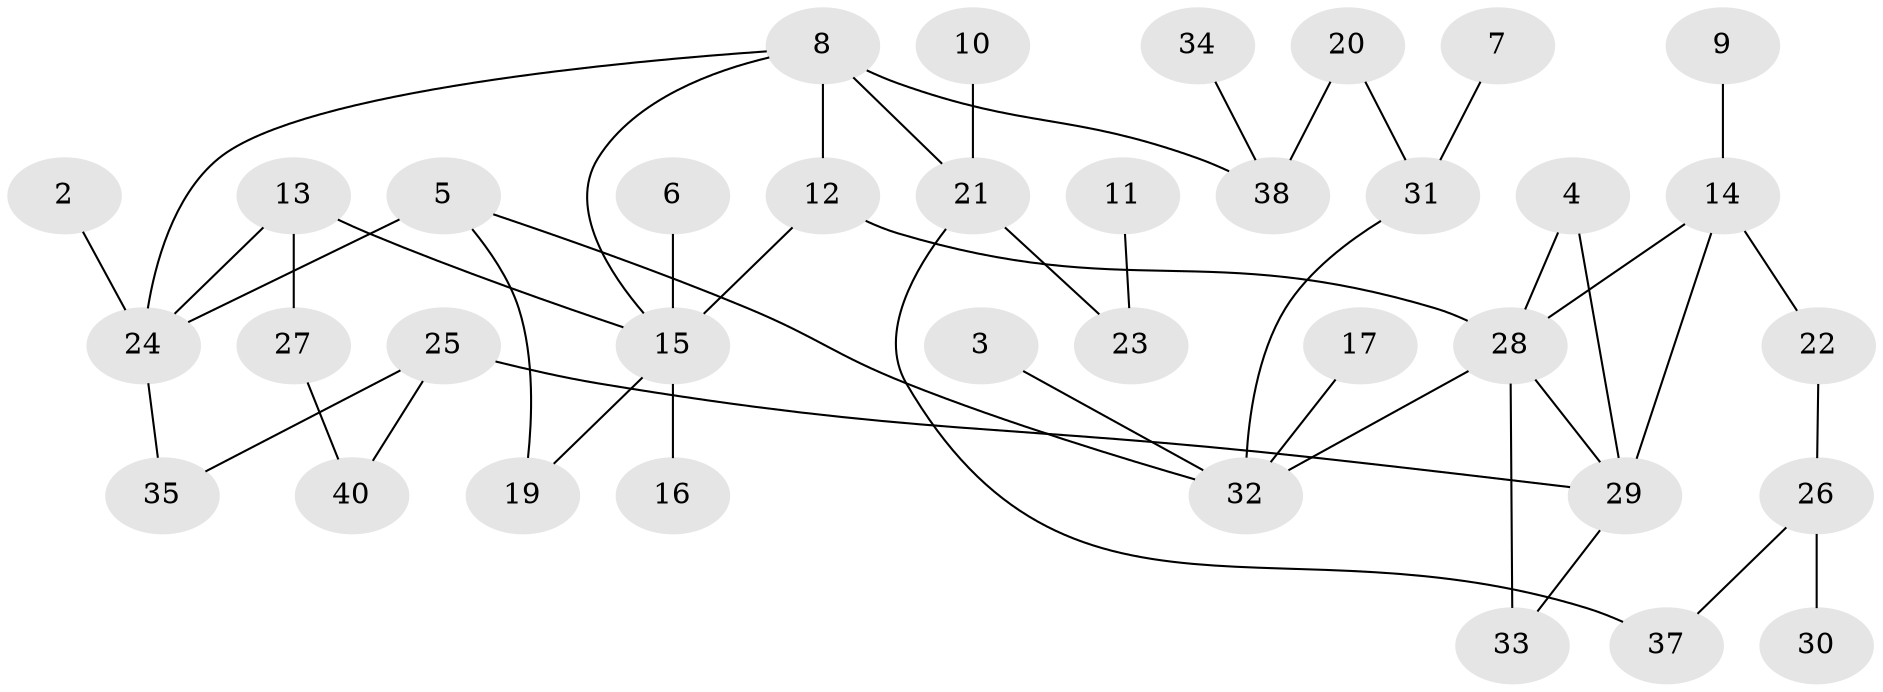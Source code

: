 // original degree distribution, {0: 0.06172839506172839, 1: 0.2222222222222222, 2: 0.4074074074074074, 5: 0.07407407407407407, 4: 0.06172839506172839, 3: 0.1728395061728395}
// Generated by graph-tools (version 1.1) at 2025/49/03/09/25 03:49:10]
// undirected, 36 vertices, 46 edges
graph export_dot {
graph [start="1"]
  node [color=gray90,style=filled];
  2;
  3;
  4;
  5;
  6;
  7;
  8;
  9;
  10;
  11;
  12;
  13;
  14;
  15;
  16;
  17;
  19;
  20;
  21;
  22;
  23;
  24;
  25;
  26;
  27;
  28;
  29;
  30;
  31;
  32;
  33;
  34;
  35;
  37;
  38;
  40;
  2 -- 24 [weight=1.0];
  3 -- 32 [weight=1.0];
  4 -- 28 [weight=1.0];
  4 -- 29 [weight=1.0];
  5 -- 19 [weight=1.0];
  5 -- 24 [weight=1.0];
  5 -- 32 [weight=1.0];
  6 -- 15 [weight=1.0];
  7 -- 31 [weight=1.0];
  8 -- 12 [weight=1.0];
  8 -- 15 [weight=1.0];
  8 -- 21 [weight=1.0];
  8 -- 24 [weight=1.0];
  8 -- 38 [weight=1.0];
  9 -- 14 [weight=1.0];
  10 -- 21 [weight=1.0];
  11 -- 23 [weight=1.0];
  12 -- 15 [weight=1.0];
  12 -- 28 [weight=1.0];
  13 -- 15 [weight=1.0];
  13 -- 24 [weight=1.0];
  13 -- 27 [weight=1.0];
  14 -- 22 [weight=1.0];
  14 -- 28 [weight=1.0];
  14 -- 29 [weight=1.0];
  15 -- 16 [weight=1.0];
  15 -- 19 [weight=1.0];
  17 -- 32 [weight=1.0];
  20 -- 31 [weight=1.0];
  20 -- 38 [weight=1.0];
  21 -- 23 [weight=1.0];
  21 -- 37 [weight=1.0];
  22 -- 26 [weight=1.0];
  24 -- 35 [weight=1.0];
  25 -- 29 [weight=1.0];
  25 -- 35 [weight=1.0];
  25 -- 40 [weight=1.0];
  26 -- 30 [weight=1.0];
  26 -- 37 [weight=1.0];
  27 -- 40 [weight=1.0];
  28 -- 29 [weight=1.0];
  28 -- 32 [weight=1.0];
  28 -- 33 [weight=1.0];
  29 -- 33 [weight=1.0];
  31 -- 32 [weight=1.0];
  34 -- 38 [weight=1.0];
}
